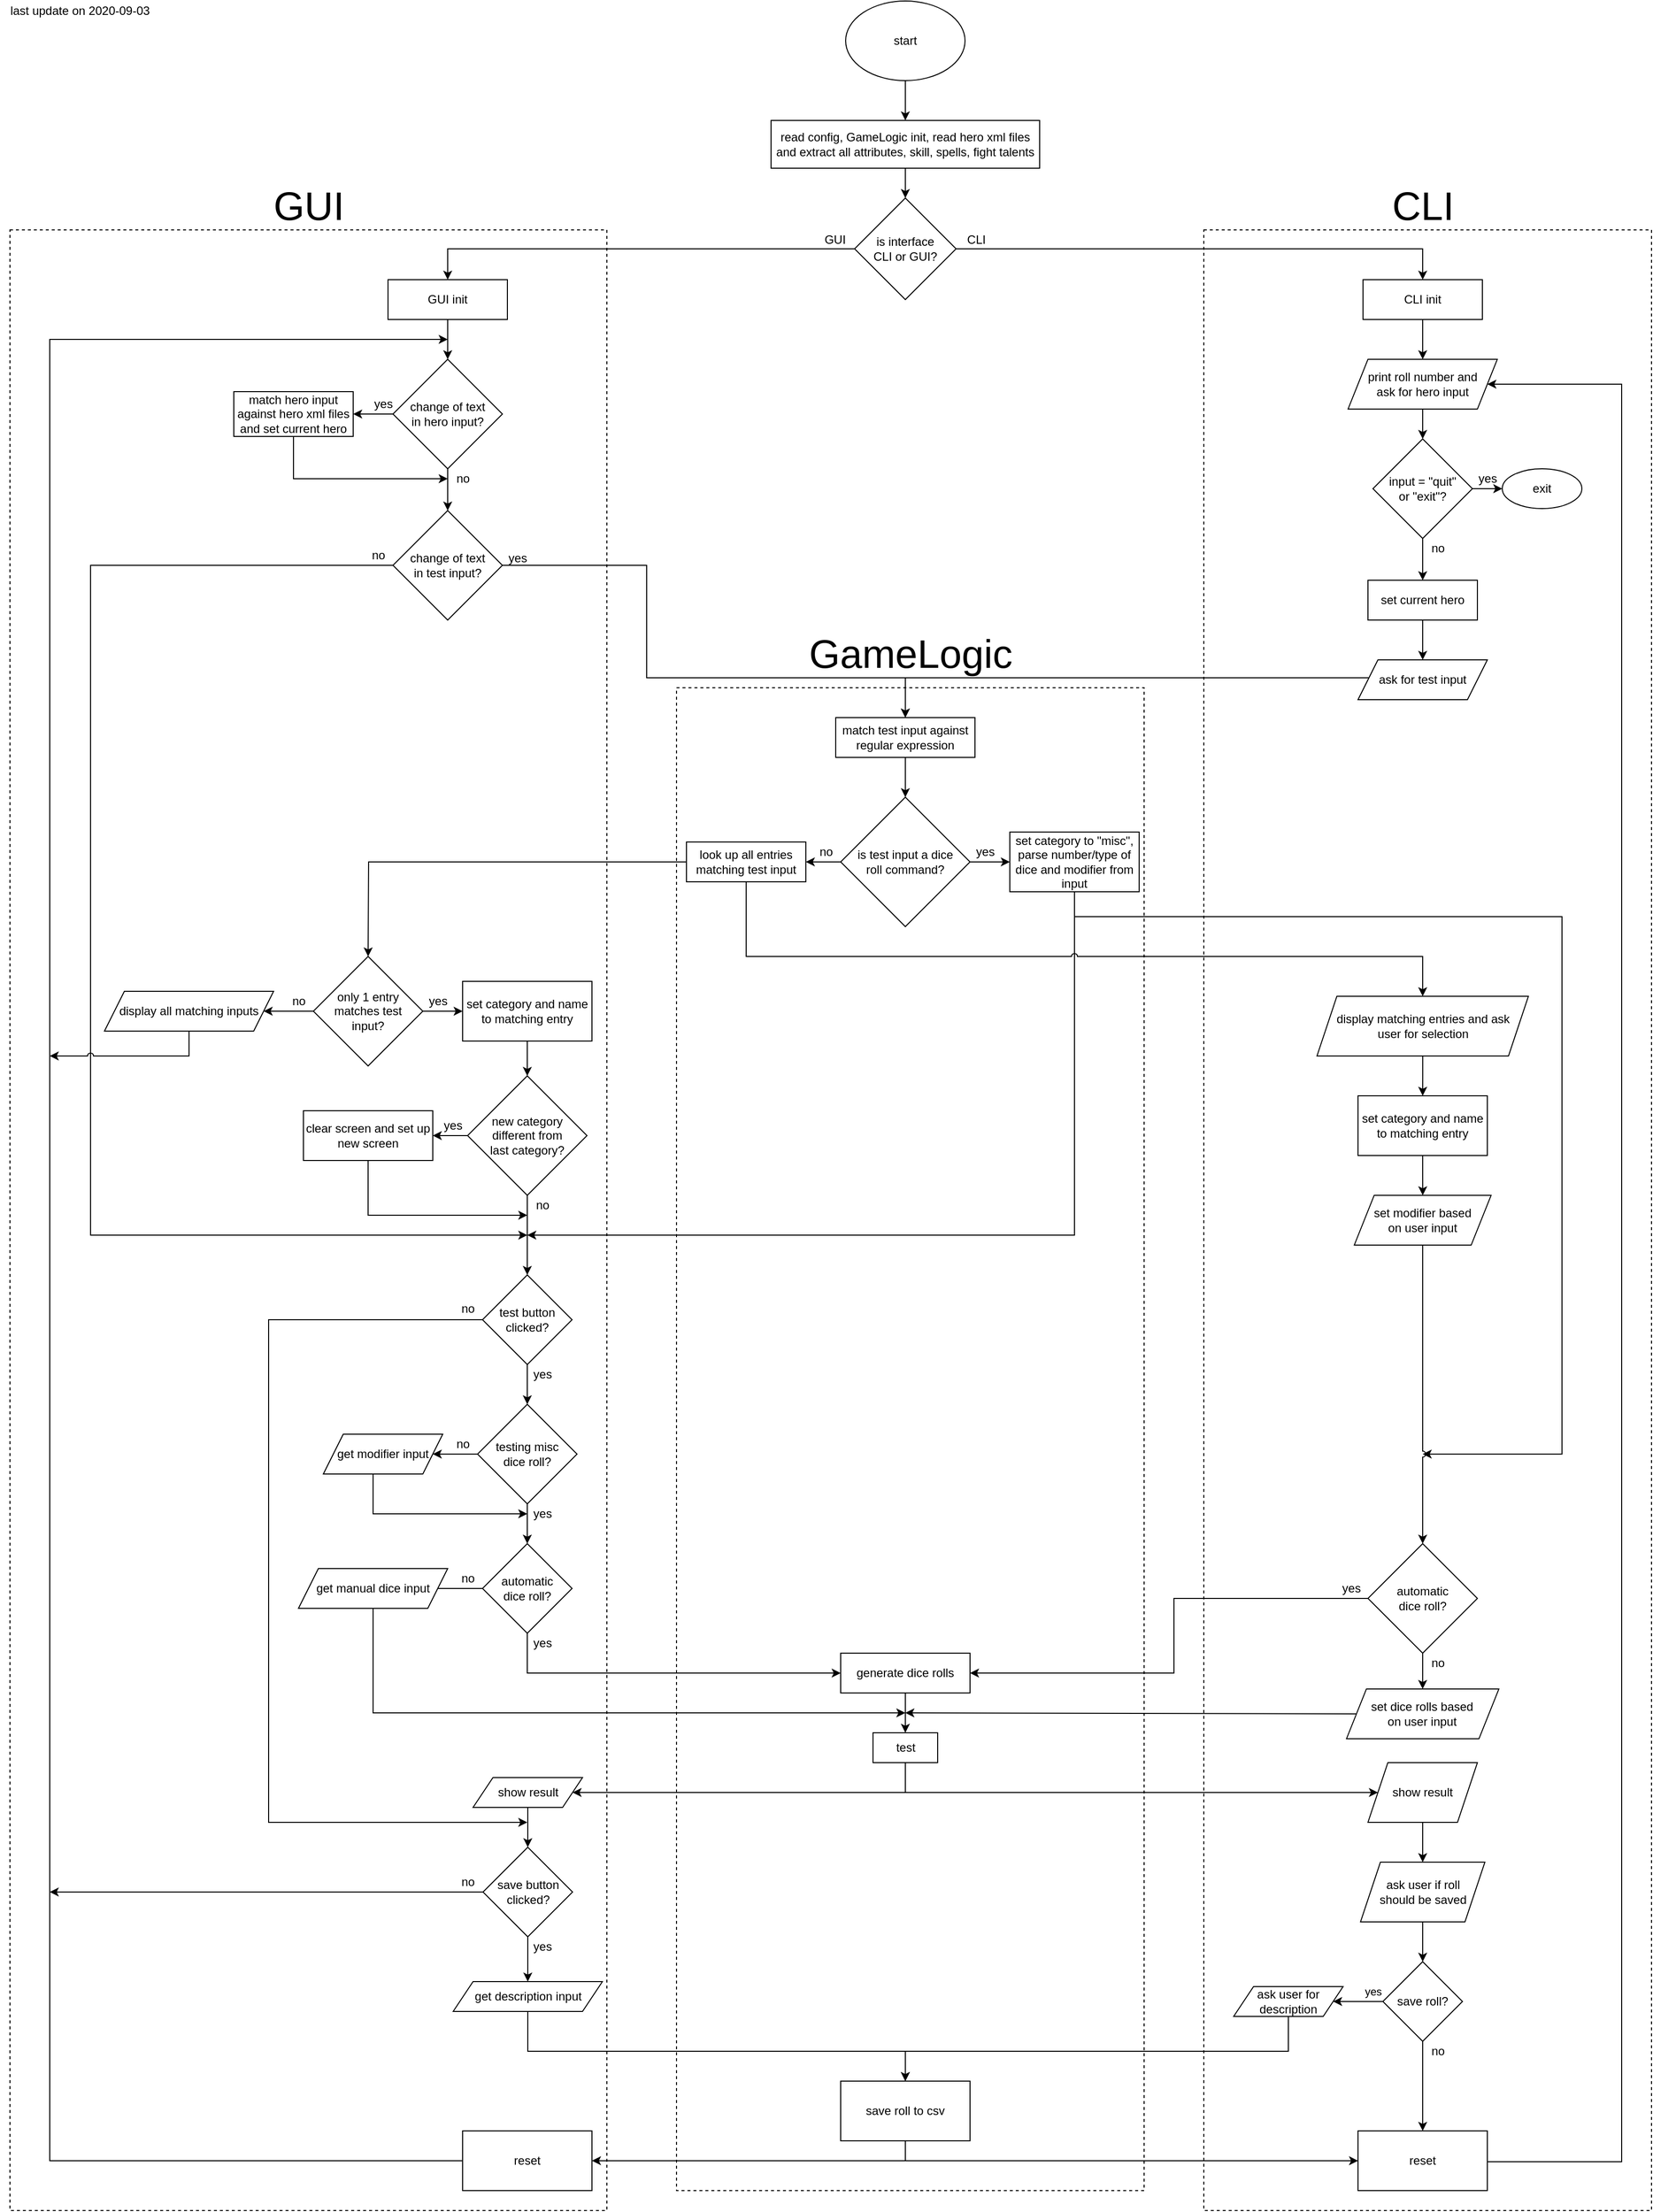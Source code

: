 <mxfile version="13.6.6" type="device"><diagram name="Page-1" id="929967ad-93f9-6ef4-fab6-5d389245f69c"><mxGraphModel dx="3175.5" dy="4457" grid="1" gridSize="10" guides="1" tooltips="1" connect="1" arrows="1" fold="1" page="1" pageScale="1.5" pageWidth="1169" pageHeight="826" background="none" math="0" shadow="0"><root><mxCell id="0" style=";html=1;"/><mxCell id="1" style=";html=1;" parent="0"/><mxCell id="dJxsicp88k-9yYksYMDK-50" value="" style="rounded=0;whiteSpace=wrap;html=1;dashed=1;" parent="1" vertex="1"><mxGeometry x="580" y="-2330" width="450" height="1990" as="geometry"/></mxCell><mxCell id="dJxsicp88k-9yYksYMDK-51" value="" style="rounded=0;whiteSpace=wrap;html=1;dashed=1;" parent="1" vertex="1"><mxGeometry x="-620" y="-2330" width="600" height="1990" as="geometry"/></mxCell><mxCell id="dJxsicp88k-9yYksYMDK-49" value="" style="rounded=0;whiteSpace=wrap;html=1;dashed=1;" parent="1" vertex="1"><mxGeometry x="50" y="-1870" width="470" height="1510" as="geometry"/></mxCell><mxCell id="dJxsicp88k-9yYksYMDK-3" value="" style="edgeStyle=orthogonalEdgeStyle;rounded=0;orthogonalLoop=1;jettySize=auto;html=1;" parent="1" source="dJxsicp88k-9yYksYMDK-1" target="dJxsicp88k-9yYksYMDK-2" edge="1"><mxGeometry relative="1" as="geometry"/></mxCell><mxCell id="dJxsicp88k-9yYksYMDK-1" value="start" style="ellipse;whiteSpace=wrap;html=1;" parent="1" vertex="1"><mxGeometry x="220" y="-2560" width="120" height="80" as="geometry"/></mxCell><mxCell id="dJxsicp88k-9yYksYMDK-5" value="" style="edgeStyle=orthogonalEdgeStyle;rounded=0;orthogonalLoop=1;jettySize=auto;html=1;" parent="1" source="dJxsicp88k-9yYksYMDK-2" target="dJxsicp88k-9yYksYMDK-4" edge="1"><mxGeometry relative="1" as="geometry"/></mxCell><mxCell id="dJxsicp88k-9yYksYMDK-2" value="read config, GameLogic init, read hero xml files and extract all attributes, skill, spells, fight talents" style="rounded=0;whiteSpace=wrap;html=1;" parent="1" vertex="1"><mxGeometry x="145" y="-2440" width="270" height="48" as="geometry"/></mxCell><mxCell id="dJxsicp88k-9yYksYMDK-9" style="edgeStyle=orthogonalEdgeStyle;rounded=0;orthogonalLoop=1;jettySize=auto;html=1;entryX=0.5;entryY=0;entryDx=0;entryDy=0;" parent="1" source="dJxsicp88k-9yYksYMDK-4" target="dJxsicp88k-9yYksYMDK-6" edge="1"><mxGeometry relative="1" as="geometry"/></mxCell><mxCell id="dJxsicp88k-9yYksYMDK-10" style="edgeStyle=orthogonalEdgeStyle;rounded=0;orthogonalLoop=1;jettySize=auto;html=1;entryX=0.5;entryY=0;entryDx=0;entryDy=0;" parent="1" source="dJxsicp88k-9yYksYMDK-4" target="dJxsicp88k-9yYksYMDK-7" edge="1"><mxGeometry relative="1" as="geometry"/></mxCell><mxCell id="dJxsicp88k-9yYksYMDK-4" value="&lt;div&gt;is interface&lt;/div&gt;&lt;div&gt;CLI or GUI?&lt;/div&gt;" style="rhombus;whiteSpace=wrap;html=1;" parent="1" vertex="1"><mxGeometry x="229" y="-2362" width="102" height="102" as="geometry"/></mxCell><mxCell id="dJxsicp88k-9yYksYMDK-146" style="edgeStyle=orthogonalEdgeStyle;rounded=0;orthogonalLoop=1;jettySize=auto;html=1;entryX=0.5;entryY=0;entryDx=0;entryDy=0;" parent="1" source="dJxsicp88k-9yYksYMDK-6" target="dJxsicp88k-9yYksYMDK-119" edge="1"><mxGeometry relative="1" as="geometry"/></mxCell><mxCell id="dJxsicp88k-9yYksYMDK-6" value="GUI init" style="rounded=0;whiteSpace=wrap;html=1;" parent="1" vertex="1"><mxGeometry x="-240" y="-2280" width="120" height="40" as="geometry"/></mxCell><mxCell id="dJxsicp88k-9yYksYMDK-117" style="edgeStyle=orthogonalEdgeStyle;rounded=0;orthogonalLoop=1;jettySize=auto;html=1;entryX=0.5;entryY=0;entryDx=0;entryDy=0;" parent="1" source="dJxsicp88k-9yYksYMDK-7" target="dJxsicp88k-9yYksYMDK-11" edge="1"><mxGeometry relative="1" as="geometry"/></mxCell><mxCell id="dJxsicp88k-9yYksYMDK-7" value="CLI init" style="rounded=0;whiteSpace=wrap;html=1;" parent="1" vertex="1"><mxGeometry x="740" y="-2280" width="120" height="40" as="geometry"/></mxCell><mxCell id="dJxsicp88k-9yYksYMDK-16" value="" style="edgeStyle=orthogonalEdgeStyle;rounded=0;orthogonalLoop=1;jettySize=auto;html=1;" parent="1" source="dJxsicp88k-9yYksYMDK-11" target="dJxsicp88k-9yYksYMDK-14" edge="1"><mxGeometry relative="1" as="geometry"/></mxCell><mxCell id="dJxsicp88k-9yYksYMDK-11" value="&lt;div align=&quot;center&quot;&gt;print roll number and &lt;br&gt;&lt;/div&gt;&lt;div align=&quot;center&quot;&gt;ask for hero input&lt;/div&gt;" style="shape=parallelogram;perimeter=parallelogramPerimeter;whiteSpace=wrap;html=1;fixedSize=1;align=center;" parent="1" vertex="1"><mxGeometry x="725" y="-2200" width="150" height="50" as="geometry"/></mxCell><mxCell id="dJxsicp88k-9yYksYMDK-17" value="" style="edgeStyle=orthogonalEdgeStyle;rounded=0;orthogonalLoop=1;jettySize=auto;html=1;" parent="1" source="dJxsicp88k-9yYksYMDK-14" target="dJxsicp88k-9yYksYMDK-15" edge="1"><mxGeometry relative="1" as="geometry"/></mxCell><mxCell id="dJxsicp88k-9yYksYMDK-19" value="" style="edgeStyle=orthogonalEdgeStyle;rounded=0;orthogonalLoop=1;jettySize=auto;html=1;entryX=0.5;entryY=0;entryDx=0;entryDy=0;" parent="1" source="dJxsicp88k-9yYksYMDK-14" target="dJxsicp88k-9yYksYMDK-20" edge="1"><mxGeometry relative="1" as="geometry"><mxPoint x="800" y="-1980" as="targetPoint"/></mxGeometry></mxCell><mxCell id="dJxsicp88k-9yYksYMDK-14" value="&lt;div&gt;input = &quot;quit&quot; &lt;br&gt;&lt;/div&gt;&lt;div&gt;or &quot;exit&quot;?&lt;/div&gt;" style="rhombus;whiteSpace=wrap;html=1;" parent="1" vertex="1"><mxGeometry x="750" y="-2120" width="100" height="100" as="geometry"/></mxCell><mxCell id="dJxsicp88k-9yYksYMDK-15" value="exit" style="ellipse;whiteSpace=wrap;html=1;" parent="1" vertex="1"><mxGeometry x="880" y="-2090" width="80" height="40" as="geometry"/></mxCell><mxCell id="dJxsicp88k-9yYksYMDK-22" value="" style="edgeStyle=orthogonalEdgeStyle;rounded=0;orthogonalLoop=1;jettySize=auto;html=1;" parent="1" source="dJxsicp88k-9yYksYMDK-20" target="dJxsicp88k-9yYksYMDK-21" edge="1"><mxGeometry relative="1" as="geometry"/></mxCell><mxCell id="dJxsicp88k-9yYksYMDK-20" value="set current hero" style="rounded=0;whiteSpace=wrap;html=1;" parent="1" vertex="1"><mxGeometry x="745" y="-1978" width="110" height="40" as="geometry"/></mxCell><mxCell id="dJxsicp88k-9yYksYMDK-27" style="edgeStyle=orthogonalEdgeStyle;rounded=0;orthogonalLoop=1;jettySize=auto;html=1;entryX=0.5;entryY=0;entryDx=0;entryDy=0;" parent="1" source="dJxsicp88k-9yYksYMDK-21" target="dJxsicp88k-9yYksYMDK-23" edge="1"><mxGeometry relative="1" as="geometry"><Array as="points"><mxPoint x="280" y="-1880"/></Array></mxGeometry></mxCell><mxCell id="dJxsicp88k-9yYksYMDK-21" value="ask for test input" style="shape=parallelogram;perimeter=parallelogramPerimeter;whiteSpace=wrap;html=1;fixedSize=1;" parent="1" vertex="1"><mxGeometry x="735" y="-1898" width="130" height="40" as="geometry"/></mxCell><mxCell id="dJxsicp88k-9yYksYMDK-29" style="edgeStyle=orthogonalEdgeStyle;rounded=0;orthogonalLoop=1;jettySize=auto;html=1;entryX=0.5;entryY=0;entryDx=0;entryDy=0;" parent="1" source="dJxsicp88k-9yYksYMDK-23" target="dJxsicp88k-9yYksYMDK-28" edge="1"><mxGeometry relative="1" as="geometry"/></mxCell><mxCell id="dJxsicp88k-9yYksYMDK-23" value="match test input against regular expression" style="rounded=0;whiteSpace=wrap;html=1;" parent="1" vertex="1"><mxGeometry x="210" y="-1840" width="140" height="40" as="geometry"/></mxCell><mxCell id="dJxsicp88k-9yYksYMDK-33" style="edgeStyle=orthogonalEdgeStyle;rounded=0;orthogonalLoop=1;jettySize=auto;html=1;entryX=1;entryY=0.5;entryDx=0;entryDy=0;" parent="1" source="dJxsicp88k-9yYksYMDK-28" target="dJxsicp88k-9yYksYMDK-178" edge="1"><mxGeometry relative="1" as="geometry"/></mxCell><mxCell id="dJxsicp88k-9yYksYMDK-174" style="edgeStyle=orthogonalEdgeStyle;rounded=0;orthogonalLoop=1;jettySize=auto;html=1;entryX=0;entryY=0.5;entryDx=0;entryDy=0;" parent="1" source="dJxsicp88k-9yYksYMDK-28" target="dJxsicp88k-9yYksYMDK-30" edge="1"><mxGeometry relative="1" as="geometry"/></mxCell><mxCell id="dJxsicp88k-9yYksYMDK-28" value="&lt;div&gt;is test input a dice&lt;/div&gt;&lt;div&gt; roll command?&lt;/div&gt;" style="rhombus;whiteSpace=wrap;html=1;" parent="1" vertex="1"><mxGeometry x="215" y="-1760" width="130" height="130" as="geometry"/></mxCell><mxCell id="dJxsicp88k-9yYksYMDK-118" style="edgeStyle=orthogonalEdgeStyle;rounded=0;orthogonalLoop=1;jettySize=auto;html=1;exitX=0.5;exitY=1;exitDx=0;exitDy=0;" parent="1" source="dJxsicp88k-9yYksYMDK-30" edge="1"><mxGeometry relative="1" as="geometry"><mxPoint x="490" y="-1620" as="sourcePoint"/><mxPoint x="800" y="-1100" as="targetPoint"/><Array as="points"><mxPoint x="450" y="-1640"/><mxPoint x="940" y="-1640"/><mxPoint x="940" y="-1100"/></Array></mxGeometry></mxCell><mxCell id="dJxsicp88k-9yYksYMDK-131" style="edgeStyle=orthogonalEdgeStyle;rounded=0;orthogonalLoop=1;jettySize=auto;html=1;exitX=0.5;exitY=1;exitDx=0;exitDy=0;" parent="1" source="dJxsicp88k-9yYksYMDK-30" edge="1"><mxGeometry relative="1" as="geometry"><mxPoint x="-100" y="-1320" as="targetPoint"/><mxPoint x="420" y="-1630" as="sourcePoint"/><Array as="points"><mxPoint x="450" y="-1320"/></Array></mxGeometry></mxCell><mxCell id="dJxsicp88k-9yYksYMDK-30" value="set category to &quot;misc&quot;, parse number/type of dice and modifier from input " style="rounded=0;whiteSpace=wrap;html=1;" parent="1" vertex="1"><mxGeometry x="385" y="-1725" width="130" height="60" as="geometry"/></mxCell><mxCell id="dJxsicp88k-9yYksYMDK-175" style="edgeStyle=orthogonalEdgeStyle;rounded=0;orthogonalLoop=1;jettySize=auto;html=1;entryX=0.5;entryY=0;entryDx=0;entryDy=0;" parent="1" source="dJxsicp88k-9yYksYMDK-34" target="dJxsicp88k-9yYksYMDK-39" edge="1"><mxGeometry relative="1" as="geometry"/></mxCell><mxCell id="dJxsicp88k-9yYksYMDK-34" value="&lt;div&gt;display matching entries and ask&lt;/div&gt;&lt;div&gt; user for selection&lt;/div&gt;" style="shape=parallelogram;perimeter=parallelogramPerimeter;whiteSpace=wrap;html=1;fixedSize=1;" parent="1" vertex="1"><mxGeometry x="693.75" y="-1560" width="212.5" height="60" as="geometry"/></mxCell><mxCell id="dJxsicp88k-9yYksYMDK-43" value="" style="edgeStyle=orthogonalEdgeStyle;rounded=0;orthogonalLoop=1;jettySize=auto;html=1;" parent="1" source="dJxsicp88k-9yYksYMDK-35" target="dJxsicp88k-9yYksYMDK-36" edge="1"><mxGeometry relative="1" as="geometry"/></mxCell><mxCell id="dJxsicp88k-9yYksYMDK-47" style="edgeStyle=orthogonalEdgeStyle;rounded=0;orthogonalLoop=1;jettySize=auto;html=1;entryX=1;entryY=0.5;entryDx=0;entryDy=0;" parent="1" source="dJxsicp88k-9yYksYMDK-35" target="dJxsicp88k-9yYksYMDK-38" edge="1"><mxGeometry relative="1" as="geometry"><Array as="points"><mxPoint x="550" y="-955"/><mxPoint x="550" y="-880"/></Array></mxGeometry></mxCell><mxCell id="dJxsicp88k-9yYksYMDK-35" value="&lt;div&gt;automatic &lt;br&gt;&lt;/div&gt;&lt;div&gt;dice roll?&lt;/div&gt;" style="rhombus;whiteSpace=wrap;html=1;" parent="1" vertex="1"><mxGeometry x="745" y="-1010" width="110" height="110" as="geometry"/></mxCell><mxCell id="dJxsicp88k-9yYksYMDK-220" style="edgeStyle=orthogonalEdgeStyle;rounded=0;jumpStyle=arc;orthogonalLoop=1;jettySize=auto;html=1;exitX=0;exitY=0.5;exitDx=0;exitDy=0;" parent="1" source="dJxsicp88k-9yYksYMDK-36" edge="1"><mxGeometry relative="1" as="geometry"><mxPoint x="280" y="-840" as="targetPoint"/></mxGeometry></mxCell><mxCell id="dJxsicp88k-9yYksYMDK-36" value="&lt;div&gt;set dice rolls based &lt;br&gt;&lt;/div&gt;&lt;div&gt;on user input&lt;/div&gt;" style="shape=parallelogram;perimeter=parallelogramPerimeter;whiteSpace=wrap;html=1;fixedSize=1;" parent="1" vertex="1"><mxGeometry x="723.44" y="-864" width="153.13" height="50" as="geometry"/></mxCell><mxCell id="dJxsicp88k-9yYksYMDK-64" style="edgeStyle=orthogonalEdgeStyle;rounded=0;orthogonalLoop=1;jettySize=auto;html=1;" parent="1" source="dJxsicp88k-9yYksYMDK-37" target="dJxsicp88k-9yYksYMDK-54" edge="1"><mxGeometry relative="1" as="geometry"><Array as="points"><mxPoint x="280" y="-760"/></Array></mxGeometry></mxCell><mxCell id="dJxsicp88k-9yYksYMDK-162" style="edgeStyle=orthogonalEdgeStyle;rounded=0;orthogonalLoop=1;jettySize=auto;html=1;" parent="1" source="dJxsicp88k-9yYksYMDK-37" target="dJxsicp88k-9yYksYMDK-161" edge="1"><mxGeometry relative="1" as="geometry"><Array as="points"><mxPoint x="280" y="-760"/></Array></mxGeometry></mxCell><mxCell id="dJxsicp88k-9yYksYMDK-37" value="test " style="rounded=0;whiteSpace=wrap;html=1;" parent="1" vertex="1"><mxGeometry x="247.5" y="-820" width="65" height="30" as="geometry"/></mxCell><mxCell id="dJxsicp88k-9yYksYMDK-48" value="" style="edgeStyle=orthogonalEdgeStyle;rounded=0;orthogonalLoop=1;jettySize=auto;html=1;" parent="1" source="dJxsicp88k-9yYksYMDK-38" target="dJxsicp88k-9yYksYMDK-37" edge="1"><mxGeometry relative="1" as="geometry"/></mxCell><mxCell id="dJxsicp88k-9yYksYMDK-38" value="generate dice rolls" style="rounded=0;whiteSpace=wrap;html=1;" parent="1" vertex="1"><mxGeometry x="215" y="-900" width="130" height="40" as="geometry"/></mxCell><mxCell id="dJxsicp88k-9yYksYMDK-45" value="" style="edgeStyle=orthogonalEdgeStyle;rounded=0;orthogonalLoop=1;jettySize=auto;html=1;" parent="1" source="dJxsicp88k-9yYksYMDK-39" target="dJxsicp88k-9yYksYMDK-44" edge="1"><mxGeometry relative="1" as="geometry"/></mxCell><mxCell id="dJxsicp88k-9yYksYMDK-39" value="set category and name to matching entry" style="rounded=0;whiteSpace=wrap;html=1;" parent="1" vertex="1"><mxGeometry x="735" y="-1460" width="130" height="60" as="geometry"/></mxCell><mxCell id="dJxsicp88k-9yYksYMDK-44" value="&lt;div&gt;set modifier based &lt;br&gt;&lt;/div&gt;&lt;div&gt;on user input&lt;/div&gt;" style="shape=parallelogram;perimeter=parallelogramPerimeter;whiteSpace=wrap;html=1;fixedSize=1;" parent="1" vertex="1"><mxGeometry x="731.25" y="-1360" width="137.5" height="50" as="geometry"/></mxCell><mxCell id="dJxsicp88k-9yYksYMDK-53" value="" style="edgeStyle=orthogonalEdgeStyle;rounded=0;orthogonalLoop=1;jettySize=auto;html=1;" parent="1" source="dJxsicp88k-9yYksYMDK-54" target="dJxsicp88k-9yYksYMDK-56" edge="1"><mxGeometry relative="1" as="geometry"/></mxCell><mxCell id="dJxsicp88k-9yYksYMDK-54" value="show result" style="shape=parallelogram;perimeter=parallelogramPerimeter;whiteSpace=wrap;html=1;fixedSize=1;" parent="1" vertex="1"><mxGeometry x="745" y="-790" width="110" height="60" as="geometry"/></mxCell><mxCell id="dJxsicp88k-9yYksYMDK-55" value="" style="edgeStyle=orthogonalEdgeStyle;rounded=0;orthogonalLoop=1;jettySize=auto;html=1;" parent="1" source="dJxsicp88k-9yYksYMDK-56" target="dJxsicp88k-9yYksYMDK-59" edge="1"><mxGeometry relative="1" as="geometry"/></mxCell><mxCell id="dJxsicp88k-9yYksYMDK-56" value="&lt;div&gt;ask user if roll &lt;br&gt;&lt;/div&gt;&lt;div&gt;should be saved&lt;/div&gt;" style="shape=parallelogram;perimeter=parallelogramPerimeter;whiteSpace=wrap;html=1;fixedSize=1;" parent="1" vertex="1"><mxGeometry x="737.51" y="-690" width="125" height="60" as="geometry"/></mxCell><mxCell id="dJxsicp88k-9yYksYMDK-57" value="" style="edgeStyle=orthogonalEdgeStyle;rounded=0;orthogonalLoop=1;jettySize=auto;html=1;" parent="1" source="dJxsicp88k-9yYksYMDK-59" target="dJxsicp88k-9yYksYMDK-61" edge="1"><mxGeometry relative="1" as="geometry"/></mxCell><mxCell id="dJxsicp88k-9yYksYMDK-58" value="yes" style="edgeLabel;html=1;align=center;verticalAlign=middle;resizable=0;points=[];" parent="dJxsicp88k-9yYksYMDK-57" vertex="1" connectable="0"><mxGeometry x="-0.147" y="1" relative="1" as="geometry"><mxPoint x="11.43" y="-11" as="offset"/></mxGeometry></mxCell><mxCell id="dJxsicp88k-9yYksYMDK-66" style="edgeStyle=orthogonalEdgeStyle;rounded=0;orthogonalLoop=1;jettySize=auto;html=1;exitX=0.5;exitY=1;exitDx=0;exitDy=0;" parent="1" source="dJxsicp88k-9yYksYMDK-59" target="dJxsicp88k-9yYksYMDK-167" edge="1"><mxGeometry relative="1" as="geometry"><mxPoint x="1060" y="-349" as="targetPoint"/></mxGeometry></mxCell><mxCell id="dJxsicp88k-9yYksYMDK-59" value="save roll?" style="rhombus;whiteSpace=wrap;html=1;" parent="1" vertex="1"><mxGeometry x="760" y="-590" width="80" height="80" as="geometry"/></mxCell><mxCell id="dJxsicp88k-9yYksYMDK-60" value="" style="edgeStyle=orthogonalEdgeStyle;rounded=0;orthogonalLoop=1;jettySize=auto;html=1;" parent="1" source="dJxsicp88k-9yYksYMDK-61" target="dJxsicp88k-9yYksYMDK-63" edge="1"><mxGeometry relative="1" as="geometry"><Array as="points"><mxPoint x="665" y="-500"/><mxPoint x="280" y="-500"/></Array></mxGeometry></mxCell><mxCell id="dJxsicp88k-9yYksYMDK-61" value="ask user for description" style="shape=parallelogram;perimeter=parallelogramPerimeter;whiteSpace=wrap;html=1;fixedSize=1;" parent="1" vertex="1"><mxGeometry x="610" y="-565" width="110" height="30" as="geometry"/></mxCell><mxCell id="dJxsicp88k-9yYksYMDK-65" style="edgeStyle=orthogonalEdgeStyle;rounded=0;orthogonalLoop=1;jettySize=auto;html=1;entryX=1;entryY=0.5;entryDx=0;entryDy=0;exitX=1;exitY=0.5;exitDx=0;exitDy=0;" parent="1" source="dJxsicp88k-9yYksYMDK-167" target="dJxsicp88k-9yYksYMDK-11" edge="1"><mxGeometry relative="1" as="geometry"><mxPoint x="1180" y="-1140.0" as="targetPoint"/><mxPoint x="990" y="620" as="sourcePoint"/><Array as="points"><mxPoint x="1000" y="-389"/><mxPoint x="1000" y="-2175"/></Array></mxGeometry></mxCell><mxCell id="dJxsicp88k-9yYksYMDK-168" style="edgeStyle=orthogonalEdgeStyle;rounded=0;orthogonalLoop=1;jettySize=auto;html=1;entryX=0;entryY=0.5;entryDx=0;entryDy=0;exitX=0.5;exitY=1;exitDx=0;exitDy=0;" parent="1" source="dJxsicp88k-9yYksYMDK-63" target="dJxsicp88k-9yYksYMDK-167" edge="1"><mxGeometry relative="1" as="geometry"><mxPoint x="740" as="targetPoint"/><Array as="points"><mxPoint x="280" y="-390"/></Array></mxGeometry></mxCell><mxCell id="dJxsicp88k-9yYksYMDK-172" style="edgeStyle=orthogonalEdgeStyle;rounded=0;orthogonalLoop=1;jettySize=auto;html=1;entryX=1;entryY=0.5;entryDx=0;entryDy=0;exitX=0.5;exitY=1;exitDx=0;exitDy=0;" parent="1" source="dJxsicp88k-9yYksYMDK-63" target="dJxsicp88k-9yYksYMDK-171" edge="1"><mxGeometry relative="1" as="geometry"/></mxCell><mxCell id="dJxsicp88k-9yYksYMDK-63" value="save roll to csv" style="rounded=0;whiteSpace=wrap;html=1;" parent="1" vertex="1"><mxGeometry x="215" y="-470" width="130" height="60" as="geometry"/></mxCell><mxCell id="dJxsicp88k-9yYksYMDK-125" style="edgeStyle=orthogonalEdgeStyle;rounded=0;orthogonalLoop=1;jettySize=auto;html=1;entryX=1;entryY=0.5;entryDx=0;entryDy=0;" parent="1" source="dJxsicp88k-9yYksYMDK-119" target="dJxsicp88k-9yYksYMDK-124" edge="1"><mxGeometry relative="1" as="geometry"><mxPoint x="-370" y="-2140" as="targetPoint"/><Array as="points"><mxPoint x="-275" y="-2145"/></Array></mxGeometry></mxCell><mxCell id="dJxsicp88k-9yYksYMDK-127" style="edgeStyle=orthogonalEdgeStyle;rounded=0;orthogonalLoop=1;jettySize=auto;html=1;entryX=0.5;entryY=0;entryDx=0;entryDy=0;" parent="1" source="dJxsicp88k-9yYksYMDK-119" target="dJxsicp88k-9yYksYMDK-120" edge="1"><mxGeometry relative="1" as="geometry"/></mxCell><mxCell id="dJxsicp88k-9yYksYMDK-119" value="&lt;div&gt;change of text&lt;/div&gt;&lt;div&gt; in hero input?&lt;/div&gt;" style="rhombus;whiteSpace=wrap;html=1;" parent="1" vertex="1"><mxGeometry x="-235" y="-2200" width="110" height="110" as="geometry"/></mxCell><mxCell id="dJxsicp88k-9yYksYMDK-129" style="edgeStyle=orthogonalEdgeStyle;rounded=0;orthogonalLoop=1;jettySize=auto;html=1;entryX=0.5;entryY=0;entryDx=0;entryDy=0;" parent="1" source="dJxsicp88k-9yYksYMDK-120" target="dJxsicp88k-9yYksYMDK-23" edge="1"><mxGeometry relative="1" as="geometry"><Array as="points"><mxPoint x="20" y="-1993"/><mxPoint x="20" y="-1880"/><mxPoint x="280" y="-1880"/></Array></mxGeometry></mxCell><mxCell id="dJxsicp88k-9yYksYMDK-141" style="edgeStyle=orthogonalEdgeStyle;rounded=0;orthogonalLoop=1;jettySize=auto;html=1;exitX=0;exitY=0.5;exitDx=0;exitDy=0;jumpStyle=arc;" parent="1" edge="1"><mxGeometry relative="1" as="geometry"><mxPoint x="-234" y="-1993" as="sourcePoint"/><mxPoint x="-100" y="-1320" as="targetPoint"/><Array as="points"><mxPoint x="-539" y="-1993"/><mxPoint x="-539" y="-1320"/></Array></mxGeometry></mxCell><mxCell id="dJxsicp88k-9yYksYMDK-120" value="&lt;div&gt;change of text&lt;/div&gt;&lt;div&gt; in test input?&lt;/div&gt;" style="rhombus;whiteSpace=wrap;html=1;" parent="1" vertex="1"><mxGeometry x="-235" y="-2048" width="110" height="110" as="geometry"/></mxCell><mxCell id="dJxsicp88k-9yYksYMDK-148" style="edgeStyle=orthogonalEdgeStyle;rounded=0;orthogonalLoop=1;jettySize=auto;html=1;entryX=0.5;entryY=0;entryDx=0;entryDy=0;" parent="1" source="dJxsicp88k-9yYksYMDK-121" target="dJxsicp88k-9yYksYMDK-147" edge="1"><mxGeometry relative="1" as="geometry"/></mxCell><mxCell id="dJxsicp88k-9yYksYMDK-156" style="edgeStyle=orthogonalEdgeStyle;rounded=0;orthogonalLoop=1;jettySize=auto;html=1;" parent="1" source="dJxsicp88k-9yYksYMDK-121" edge="1"><mxGeometry relative="1" as="geometry"><mxPoint x="-100" y="-730" as="targetPoint"/><Array as="points"><mxPoint x="-360" y="-1235"/><mxPoint x="-360" y="-730"/><mxPoint x="-100" y="-730"/></Array></mxGeometry></mxCell><mxCell id="dJxsicp88k-9yYksYMDK-121" value="test button clicked?" style="rhombus;whiteSpace=wrap;html=1;" parent="1" vertex="1"><mxGeometry x="-145" y="-1280" width="90" height="90" as="geometry"/></mxCell><mxCell id="dJxsicp88k-9yYksYMDK-165" style="edgeStyle=orthogonalEdgeStyle;rounded=0;orthogonalLoop=1;jettySize=auto;html=1;entryX=0.5;entryY=0;entryDx=0;entryDy=0;" parent="1" source="dJxsicp88k-9yYksYMDK-122" target="dJxsicp88k-9yYksYMDK-164" edge="1"><mxGeometry relative="1" as="geometry"/></mxCell><mxCell id="dJxsicp88k-9yYksYMDK-128" style="edgeStyle=orthogonalEdgeStyle;rounded=0;orthogonalLoop=1;jettySize=auto;html=1;exitX=0.5;exitY=1;exitDx=0;exitDy=0;" parent="1" source="dJxsicp88k-9yYksYMDK-124" edge="1"><mxGeometry relative="1" as="geometry"><mxPoint x="-180" y="-2080" as="targetPoint"/><Array as="points"><mxPoint x="-335" y="-2080"/><mxPoint x="-180" y="-2080"/></Array></mxGeometry></mxCell><mxCell id="dJxsicp88k-9yYksYMDK-124" value="match hero input against hero xml files and set current hero" style="rounded=0;whiteSpace=wrap;html=1;" parent="1" vertex="1"><mxGeometry x="-395" y="-2167.5" width="120" height="45" as="geometry"/></mxCell><mxCell id="dJxsicp88k-9yYksYMDK-134" style="edgeStyle=orthogonalEdgeStyle;rounded=0;orthogonalLoop=1;jettySize=auto;html=1;exitX=0;exitY=0.5;exitDx=0;exitDy=0;" parent="1" source="dJxsicp88k-9yYksYMDK-132" target="dJxsicp88k-9yYksYMDK-133" edge="1"><mxGeometry relative="1" as="geometry"/></mxCell><mxCell id="dJxsicp88k-9yYksYMDK-136" style="edgeStyle=orthogonalEdgeStyle;rounded=0;orthogonalLoop=1;jettySize=auto;html=1;" parent="1" source="dJxsicp88k-9yYksYMDK-132" target="dJxsicp88k-9yYksYMDK-135" edge="1"><mxGeometry relative="1" as="geometry"/></mxCell><mxCell id="dJxsicp88k-9yYksYMDK-132" value="&lt;div&gt;only 1 entry&lt;/div&gt;&lt;div&gt; matches test&lt;/div&gt;&lt;div&gt; input?&lt;/div&gt;" style="rhombus;whiteSpace=wrap;html=1;" parent="1" vertex="1"><mxGeometry x="-315" y="-1600" width="110" height="110" as="geometry"/></mxCell><mxCell id="dJxsicp88k-9yYksYMDK-145" style="edgeStyle=orthogonalEdgeStyle;rounded=0;orthogonalLoop=1;jettySize=auto;html=1;exitX=0.5;exitY=1;exitDx=0;exitDy=0;jumpStyle=arc;" parent="1" source="dJxsicp88k-9yYksYMDK-133" edge="1"><mxGeometry relative="1" as="geometry"><mxPoint x="-580" y="-1500" as="targetPoint"/><Array as="points"><mxPoint x="-440" y="-1500"/></Array></mxGeometry></mxCell><mxCell id="dJxsicp88k-9yYksYMDK-133" value="display all matching inputs" style="shape=parallelogram;perimeter=parallelogramPerimeter;whiteSpace=wrap;html=1;fixedSize=1;" parent="1" vertex="1"><mxGeometry x="-525" y="-1565" width="170" height="40" as="geometry"/></mxCell><mxCell id="dJxsicp88k-9yYksYMDK-138" value="" style="edgeStyle=orthogonalEdgeStyle;rounded=0;orthogonalLoop=1;jettySize=auto;html=1;" parent="1" source="dJxsicp88k-9yYksYMDK-135" target="dJxsicp88k-9yYksYMDK-137" edge="1"><mxGeometry relative="1" as="geometry"/></mxCell><mxCell id="dJxsicp88k-9yYksYMDK-135" value="set category and name to matching entry" style="rounded=0;whiteSpace=wrap;html=1;" parent="1" vertex="1"><mxGeometry x="-165" y="-1575" width="130" height="60" as="geometry"/></mxCell><mxCell id="dJxsicp88k-9yYksYMDK-140" style="edgeStyle=orthogonalEdgeStyle;rounded=0;orthogonalLoop=1;jettySize=auto;html=1;entryX=1;entryY=0.5;entryDx=0;entryDy=0;" parent="1" source="dJxsicp88k-9yYksYMDK-137" target="dJxsicp88k-9yYksYMDK-139" edge="1"><mxGeometry relative="1" as="geometry"><Array as="points"/></mxGeometry></mxCell><mxCell id="dJxsicp88k-9yYksYMDK-182" style="edgeStyle=orthogonalEdgeStyle;rounded=0;orthogonalLoop=1;jettySize=auto;html=1;entryX=0.5;entryY=0;entryDx=0;entryDy=0;" parent="1" source="dJxsicp88k-9yYksYMDK-137" target="dJxsicp88k-9yYksYMDK-121" edge="1"><mxGeometry relative="1" as="geometry"/></mxCell><mxCell id="dJxsicp88k-9yYksYMDK-137" value="&lt;div&gt;new category&lt;/div&gt;&lt;div&gt; different from&lt;/div&gt;&lt;div&gt; last category?&lt;/div&gt;" style="rhombus;whiteSpace=wrap;html=1;" parent="1" vertex="1"><mxGeometry x="-160" y="-1480" width="120" height="120" as="geometry"/></mxCell><mxCell id="dJxsicp88k-9yYksYMDK-142" style="edgeStyle=orthogonalEdgeStyle;rounded=0;orthogonalLoop=1;jettySize=auto;html=1;exitX=0.5;exitY=1;exitDx=0;exitDy=0;" parent="1" source="dJxsicp88k-9yYksYMDK-139" edge="1"><mxGeometry relative="1" as="geometry"><mxPoint x="-255.0" y="-1395" as="sourcePoint"/><mxPoint x="-100" y="-1340" as="targetPoint"/><Array as="points"><mxPoint x="-260" y="-1340"/></Array></mxGeometry></mxCell><mxCell id="dJxsicp88k-9yYksYMDK-139" value="clear screen and set up new screen" style="rounded=0;whiteSpace=wrap;html=1;" parent="1" vertex="1"><mxGeometry x="-325" y="-1445" width="130" height="50" as="geometry"/></mxCell><mxCell id="dJxsicp88k-9yYksYMDK-151" style="edgeStyle=orthogonalEdgeStyle;rounded=0;orthogonalLoop=1;jettySize=auto;html=1;entryX=0.5;entryY=0;entryDx=0;entryDy=0;" parent="1" source="dJxsicp88k-9yYksYMDK-147" target="dJxsicp88k-9yYksYMDK-150" edge="1"><mxGeometry relative="1" as="geometry"/></mxCell><mxCell id="dJxsicp88k-9yYksYMDK-154" style="edgeStyle=orthogonalEdgeStyle;rounded=0;orthogonalLoop=1;jettySize=auto;html=1;" parent="1" source="dJxsicp88k-9yYksYMDK-147" target="dJxsicp88k-9yYksYMDK-153" edge="1"><mxGeometry relative="1" as="geometry"/></mxCell><mxCell id="dJxsicp88k-9yYksYMDK-147" value="&lt;div&gt;testing misc &lt;br&gt;&lt;/div&gt;&lt;div&gt;dice roll?&lt;/div&gt;" style="rhombus;whiteSpace=wrap;html=1;" parent="1" vertex="1"><mxGeometry x="-150" y="-1150" width="100" height="100" as="geometry"/></mxCell><mxCell id="dJxsicp88k-9yYksYMDK-152" style="edgeStyle=orthogonalEdgeStyle;rounded=0;orthogonalLoop=1;jettySize=auto;html=1;entryX=0;entryY=0.5;entryDx=0;entryDy=0;exitX=0.5;exitY=1;exitDx=0;exitDy=0;" parent="1" source="dJxsicp88k-9yYksYMDK-150" target="dJxsicp88k-9yYksYMDK-38" edge="1"><mxGeometry relative="1" as="geometry"><mxPoint x="-45" y="-450" as="sourcePoint"/></mxGeometry></mxCell><mxCell id="dJxsicp88k-9yYksYMDK-159" style="edgeStyle=orthogonalEdgeStyle;rounded=0;orthogonalLoop=1;jettySize=auto;html=1;entryX=0;entryY=0.5;entryDx=0;entryDy=0;" parent="1" source="dJxsicp88k-9yYksYMDK-150" target="dJxsicp88k-9yYksYMDK-157" edge="1"><mxGeometry relative="1" as="geometry"/></mxCell><mxCell id="dJxsicp88k-9yYksYMDK-150" value="&lt;div&gt;automatic&lt;/div&gt;&lt;div&gt; dice roll?&lt;/div&gt;" style="rhombus;whiteSpace=wrap;html=1;" parent="1" vertex="1"><mxGeometry x="-145" y="-1010" width="90" height="90" as="geometry"/></mxCell><mxCell id="dJxsicp88k-9yYksYMDK-155" style="edgeStyle=orthogonalEdgeStyle;rounded=0;orthogonalLoop=1;jettySize=auto;html=1;" parent="1" source="dJxsicp88k-9yYksYMDK-153" edge="1"><mxGeometry relative="1" as="geometry"><mxPoint x="-100" y="-1040" as="targetPoint"/><Array as="points"><mxPoint x="-255" y="-1040"/></Array></mxGeometry></mxCell><mxCell id="dJxsicp88k-9yYksYMDK-153" value="get modifier input" style="shape=parallelogram;perimeter=parallelogramPerimeter;whiteSpace=wrap;html=1;fixedSize=1;" parent="1" vertex="1"><mxGeometry x="-305" y="-1120" width="120" height="40" as="geometry"/></mxCell><mxCell id="dJxsicp88k-9yYksYMDK-160" style="edgeStyle=orthogonalEdgeStyle;rounded=0;orthogonalLoop=1;jettySize=auto;html=1;exitX=0.5;exitY=1;exitDx=0;exitDy=0;" parent="1" source="dJxsicp88k-9yYksYMDK-157" edge="1"><mxGeometry relative="1" as="geometry"><mxPoint x="280" y="-840" as="targetPoint"/><mxPoint x="120" y="-478" as="sourcePoint"/><Array as="points"><mxPoint x="-255" y="-840"/></Array></mxGeometry></mxCell><mxCell id="dJxsicp88k-9yYksYMDK-157" value="get manual dice input" style="shape=parallelogram;perimeter=parallelogramPerimeter;whiteSpace=wrap;html=1;fixedSize=1;" parent="1" vertex="1"><mxGeometry x="-330" y="-985" width="150" height="40" as="geometry"/></mxCell><mxCell id="dJxsicp88k-9yYksYMDK-163" style="edgeStyle=orthogonalEdgeStyle;rounded=0;orthogonalLoop=1;jettySize=auto;html=1;exitX=0;exitY=0.5;exitDx=0;exitDy=0;" parent="1" source="dJxsicp88k-9yYksYMDK-122" edge="1"><mxGeometry relative="1" as="geometry"><mxPoint x="-580" y="-660" as="targetPoint"/></mxGeometry></mxCell><mxCell id="dJxsicp88k-9yYksYMDK-161" value="show result" style="shape=parallelogram;perimeter=parallelogramPerimeter;whiteSpace=wrap;html=1;fixedSize=1;" parent="1" vertex="1"><mxGeometry x="-154.5" y="-775" width="110" height="30" as="geometry"/></mxCell><mxCell id="dJxsicp88k-9yYksYMDK-166" style="edgeStyle=orthogonalEdgeStyle;rounded=0;orthogonalLoop=1;jettySize=auto;html=1;entryX=0.5;entryY=0;entryDx=0;entryDy=0;exitX=0.5;exitY=1;exitDx=0;exitDy=0;" parent="1" source="dJxsicp88k-9yYksYMDK-164" target="dJxsicp88k-9yYksYMDK-63" edge="1"><mxGeometry relative="1" as="geometry"><Array as="points"><mxPoint x="-99" y="-500"/><mxPoint x="280" y="-500"/></Array></mxGeometry></mxCell><mxCell id="dJxsicp88k-9yYksYMDK-164" value="get description input" style="shape=parallelogram;perimeter=parallelogramPerimeter;whiteSpace=wrap;html=1;fixedSize=1;" parent="1" vertex="1"><mxGeometry x="-174.5" y="-570" width="150" height="30" as="geometry"/></mxCell><mxCell id="dJxsicp88k-9yYksYMDK-167" value="reset" style="rounded=0;whiteSpace=wrap;html=1;" parent="1" vertex="1"><mxGeometry x="735" y="-420" width="130" height="60" as="geometry"/></mxCell><mxCell id="dJxsicp88k-9yYksYMDK-173" style="edgeStyle=orthogonalEdgeStyle;rounded=0;orthogonalLoop=1;jettySize=auto;html=1;" parent="1" source="dJxsicp88k-9yYksYMDK-171" edge="1"><mxGeometry relative="1" as="geometry"><mxPoint x="-180" y="-2220" as="targetPoint"/><Array as="points"><mxPoint x="-580" y="-390"/><mxPoint x="-580" y="-2220"/></Array></mxGeometry></mxCell><mxCell id="dJxsicp88k-9yYksYMDK-171" value="reset" style="rounded=0;whiteSpace=wrap;html=1;" parent="1" vertex="1"><mxGeometry x="-165" y="-420" width="130" height="60" as="geometry"/></mxCell><mxCell id="dJxsicp88k-9yYksYMDK-179" style="edgeStyle=orthogonalEdgeStyle;rounded=0;orthogonalLoop=1;jettySize=auto;html=1;" parent="1" source="dJxsicp88k-9yYksYMDK-178" edge="1"><mxGeometry relative="1" as="geometry"><mxPoint x="-260" y="-1600" as="targetPoint"/></mxGeometry></mxCell><mxCell id="dJxsicp88k-9yYksYMDK-180" style="edgeStyle=orthogonalEdgeStyle;rounded=0;orthogonalLoop=1;jettySize=auto;html=1;jumpStyle=arc;" parent="1" source="dJxsicp88k-9yYksYMDK-178" target="dJxsicp88k-9yYksYMDK-34" edge="1"><mxGeometry relative="1" as="geometry"><Array as="points"><mxPoint x="120" y="-1600"/><mxPoint x="800" y="-1600"/></Array></mxGeometry></mxCell><mxCell id="dJxsicp88k-9yYksYMDK-178" value="look up all entries matching test input" style="rounded=0;whiteSpace=wrap;html=1;" parent="1" vertex="1"><mxGeometry x="60" y="-1715" width="120" height="40" as="geometry"/></mxCell><mxCell id="dJxsicp88k-9yYksYMDK-122" value="save button clicked?" style="rhombus;whiteSpace=wrap;html=1;" parent="1" vertex="1"><mxGeometry x="-144.5" y="-705" width="90" height="90" as="geometry"/></mxCell><mxCell id="dJxsicp88k-9yYksYMDK-184" style="edgeStyle=orthogonalEdgeStyle;rounded=0;orthogonalLoop=1;jettySize=auto;html=1;" parent="1" source="dJxsicp88k-9yYksYMDK-161" target="dJxsicp88k-9yYksYMDK-122" edge="1"><mxGeometry relative="1" as="geometry"><mxPoint x="-350" y="-350" as="targetPoint"/><mxPoint x="-100" y="-760" as="sourcePoint"/><Array as="points"/></mxGeometry></mxCell><mxCell id="dJxsicp88k-9yYksYMDK-189" value="&lt;font style=&quot;font-size: 40px&quot;&gt;GUI&lt;/font&gt;" style="text;html=1;align=center;verticalAlign=middle;resizable=0;points=[];autosize=1;" parent="1" vertex="1"><mxGeometry x="-365" y="-2370" width="90" height="30" as="geometry"/></mxCell><mxCell id="dJxsicp88k-9yYksYMDK-190" value="&lt;font style=&quot;font-size: 40px&quot;&gt;GameLogic&lt;/font&gt;" style="text;html=1;align=center;verticalAlign=middle;resizable=0;points=[];autosize=1;" parent="1" vertex="1"><mxGeometry x="175" y="-1920" width="220" height="30" as="geometry"/></mxCell><mxCell id="dJxsicp88k-9yYksYMDK-191" value="&lt;font style=&quot;font-size: 40px&quot;&gt;CLI&lt;/font&gt;" style="text;html=1;align=center;verticalAlign=middle;resizable=0;points=[];autosize=1;" parent="1" vertex="1"><mxGeometry x="760" y="-2370" width="80" height="30" as="geometry"/></mxCell><mxCell id="dJxsicp88k-9yYksYMDK-192" value="GUI" style="text;html=1;align=center;verticalAlign=middle;resizable=0;points=[];autosize=1;" parent="1" vertex="1"><mxGeometry x="189" y="-2330" width="40" height="20" as="geometry"/></mxCell><mxCell id="dJxsicp88k-9yYksYMDK-193" value="CLI" style="text;html=1;align=center;verticalAlign=middle;resizable=0;points=[];autosize=1;" parent="1" vertex="1"><mxGeometry x="336" y="-2330" width="30" height="20" as="geometry"/></mxCell><mxCell id="dJxsicp88k-9yYksYMDK-194" value="yes" style="text;html=1;align=center;verticalAlign=middle;resizable=0;points=[];autosize=1;" parent="1" vertex="1"><mxGeometry x="-260" y="-2165" width="30" height="20" as="geometry"/></mxCell><mxCell id="dJxsicp88k-9yYksYMDK-195" value="no" style="text;html=1;align=center;verticalAlign=middle;resizable=0;points=[];autosize=1;" parent="1" vertex="1"><mxGeometry x="-180" y="-2090" width="30" height="20" as="geometry"/></mxCell><mxCell id="dJxsicp88k-9yYksYMDK-196" value="yes" style="text;html=1;align=center;verticalAlign=middle;resizable=0;points=[];autosize=1;" parent="1" vertex="1"><mxGeometry x="-125" y="-2010" width="30" height="20" as="geometry"/></mxCell><mxCell id="dJxsicp88k-9yYksYMDK-197" value="no" style="text;html=1;align=center;verticalAlign=middle;resizable=0;points=[];autosize=1;" parent="1" vertex="1"><mxGeometry x="-265" y="-2013" width="30" height="20" as="geometry"/></mxCell><mxCell id="dJxsicp88k-9yYksYMDK-198" value="no" style="text;html=1;align=center;verticalAlign=middle;resizable=0;points=[];autosize=1;" parent="1" vertex="1"><mxGeometry x="-345" y="-1565" width="30" height="20" as="geometry"/></mxCell><mxCell id="dJxsicp88k-9yYksYMDK-199" value="yes" style="text;html=1;align=center;verticalAlign=middle;resizable=0;points=[];autosize=1;" parent="1" vertex="1"><mxGeometry x="-205" y="-1565" width="30" height="20" as="geometry"/></mxCell><mxCell id="dJxsicp88k-9yYksYMDK-200" value="yes" style="text;html=1;align=center;verticalAlign=middle;resizable=0;points=[];autosize=1;" parent="1" vertex="1"><mxGeometry x="-190" y="-1440" width="30" height="20" as="geometry"/></mxCell><mxCell id="dJxsicp88k-9yYksYMDK-201" value="no" style="text;html=1;align=center;verticalAlign=middle;resizable=0;points=[];autosize=1;" parent="1" vertex="1"><mxGeometry x="-100" y="-1360" width="30" height="20" as="geometry"/></mxCell><mxCell id="dJxsicp88k-9yYksYMDK-202" value="no" style="text;html=1;align=center;verticalAlign=middle;resizable=0;points=[];autosize=1;" parent="1" vertex="1"><mxGeometry x="-175" y="-1256" width="30" height="20" as="geometry"/></mxCell><mxCell id="dJxsicp88k-9yYksYMDK-203" value="yes" style="text;html=1;align=center;verticalAlign=middle;resizable=0;points=[];autosize=1;" parent="1" vertex="1"><mxGeometry x="-100" y="-1190" width="30" height="20" as="geometry"/></mxCell><mxCell id="dJxsicp88k-9yYksYMDK-204" value="yes" style="text;html=1;align=center;verticalAlign=middle;resizable=0;points=[];autosize=1;" parent="1" vertex="1"><mxGeometry x="-100" y="-1050" width="30" height="20" as="geometry"/></mxCell><mxCell id="dJxsicp88k-9yYksYMDK-205" value="no" style="text;html=1;align=center;verticalAlign=middle;resizable=0;points=[];autosize=1;" parent="1" vertex="1"><mxGeometry x="-180" y="-1120" width="30" height="20" as="geometry"/></mxCell><mxCell id="dJxsicp88k-9yYksYMDK-206" value="yes" style="text;html=1;align=center;verticalAlign=middle;resizable=0;points=[];autosize=1;" parent="1" vertex="1"><mxGeometry x="-100" y="-920" width="30" height="20" as="geometry"/></mxCell><mxCell id="dJxsicp88k-9yYksYMDK-207" value="no" style="text;html=1;align=center;verticalAlign=middle;resizable=0;points=[];autosize=1;" parent="1" vertex="1"><mxGeometry x="-175" y="-985" width="30" height="20" as="geometry"/></mxCell><mxCell id="dJxsicp88k-9yYksYMDK-208" value="yes" style="text;html=1;align=center;verticalAlign=middle;resizable=0;points=[];autosize=1;" parent="1" vertex="1"><mxGeometry x="-100" y="-615" width="30" height="20" as="geometry"/></mxCell><mxCell id="dJxsicp88k-9yYksYMDK-209" value="no" style="text;html=1;align=center;verticalAlign=middle;resizable=0;points=[];autosize=1;" parent="1" vertex="1"><mxGeometry x="-175" y="-680" width="30" height="20" as="geometry"/></mxCell><mxCell id="dJxsicp88k-9yYksYMDK-210" value="yes" style="text;html=1;align=center;verticalAlign=middle;resizable=0;points=[];autosize=1;" parent="1" vertex="1"><mxGeometry x="345" y="-1715" width="30" height="20" as="geometry"/></mxCell><mxCell id="dJxsicp88k-9yYksYMDK-211" value="no" style="text;html=1;align=center;verticalAlign=middle;resizable=0;points=[];autosize=1;" parent="1" vertex="1"><mxGeometry x="185" y="-1715" width="30" height="20" as="geometry"/></mxCell><mxCell id="dJxsicp88k-9yYksYMDK-212" value="yes" style="text;html=1;align=center;verticalAlign=middle;resizable=0;points=[];autosize=1;" parent="1" vertex="1"><mxGeometry x="850" y="-2090" width="30" height="20" as="geometry"/></mxCell><mxCell id="dJxsicp88k-9yYksYMDK-213" value="no" style="text;html=1;align=center;verticalAlign=middle;resizable=0;points=[];autosize=1;" parent="1" vertex="1"><mxGeometry x="800" y="-2020" width="30" height="20" as="geometry"/></mxCell><mxCell id="dJxsicp88k-9yYksYMDK-214" value="yes" style="text;html=1;align=center;verticalAlign=middle;resizable=0;points=[];autosize=1;" parent="1" vertex="1"><mxGeometry x="712.5" y="-975" width="30" height="20" as="geometry"/></mxCell><mxCell id="dJxsicp88k-9yYksYMDK-215" value="no" style="text;html=1;align=center;verticalAlign=middle;resizable=0;points=[];autosize=1;" parent="1" vertex="1"><mxGeometry x="800" y="-900" width="30" height="20" as="geometry"/></mxCell><mxCell id="dJxsicp88k-9yYksYMDK-216" value="no" style="text;html=1;align=center;verticalAlign=middle;resizable=0;points=[];autosize=1;" parent="1" vertex="1"><mxGeometry x="800" y="-510" width="30" height="20" as="geometry"/></mxCell><mxCell id="dJxsicp88k-9yYksYMDK-219" style="edgeStyle=orthogonalEdgeStyle;rounded=0;jumpStyle=arc;orthogonalLoop=1;jettySize=auto;html=1;exitX=0.5;exitY=1;exitDx=0;exitDy=0;" parent="1" source="dJxsicp88k-9yYksYMDK-44" target="dJxsicp88k-9yYksYMDK-35" edge="1"><mxGeometry relative="1" as="geometry"><mxPoint x="800" y="-1249" as="sourcePoint"/></mxGeometry></mxCell><mxCell id="UOTLgIReT0VmZwrHNXQG-1" value="last update on 2020-09-03" style="text;html=1;align=center;verticalAlign=middle;resizable=0;points=[];autosize=1;" vertex="1" parent="1"><mxGeometry x="-630" y="-2560" width="160" height="20" as="geometry"/></mxCell></root></mxGraphModel></diagram></mxfile>
